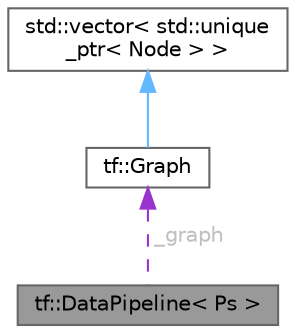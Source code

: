 digraph "tf::DataPipeline&lt; Ps &gt;"
{
 // LATEX_PDF_SIZE
  bgcolor="transparent";
  edge [fontname=Helvetica,fontsize=10,labelfontname=Helvetica,labelfontsize=10];
  node [fontname=Helvetica,fontsize=10,shape=box,height=0.2,width=0.4];
  Node1 [id="Node000001",label="tf::DataPipeline\< Ps \>",height=0.2,width=0.4,color="gray40", fillcolor="grey60", style="filled", fontcolor="black",tooltip="class to create a data-parallel pipeline scheduling framework"];
  Node2 -> Node1 [id="edge1_Node000001_Node000002",dir="back",color="darkorchid3",style="dashed",tooltip=" ",label=" _graph",fontcolor="grey" ];
  Node2 [id="Node000002",label="tf::Graph",height=0.2,width=0.4,color="gray40", fillcolor="white", style="filled",URL="$classtf_1_1_graph.html",tooltip="class to create a graph object"];
  Node3 -> Node2 [id="edge2_Node000002_Node000003",dir="back",color="steelblue1",style="solid",tooltip=" "];
  Node3 [id="Node000003",label="std::vector\< std::unique\l_ptr\< Node \> \>",height=0.2,width=0.4,color="gray40", fillcolor="white", style="filled",tooltip=" "];
}
